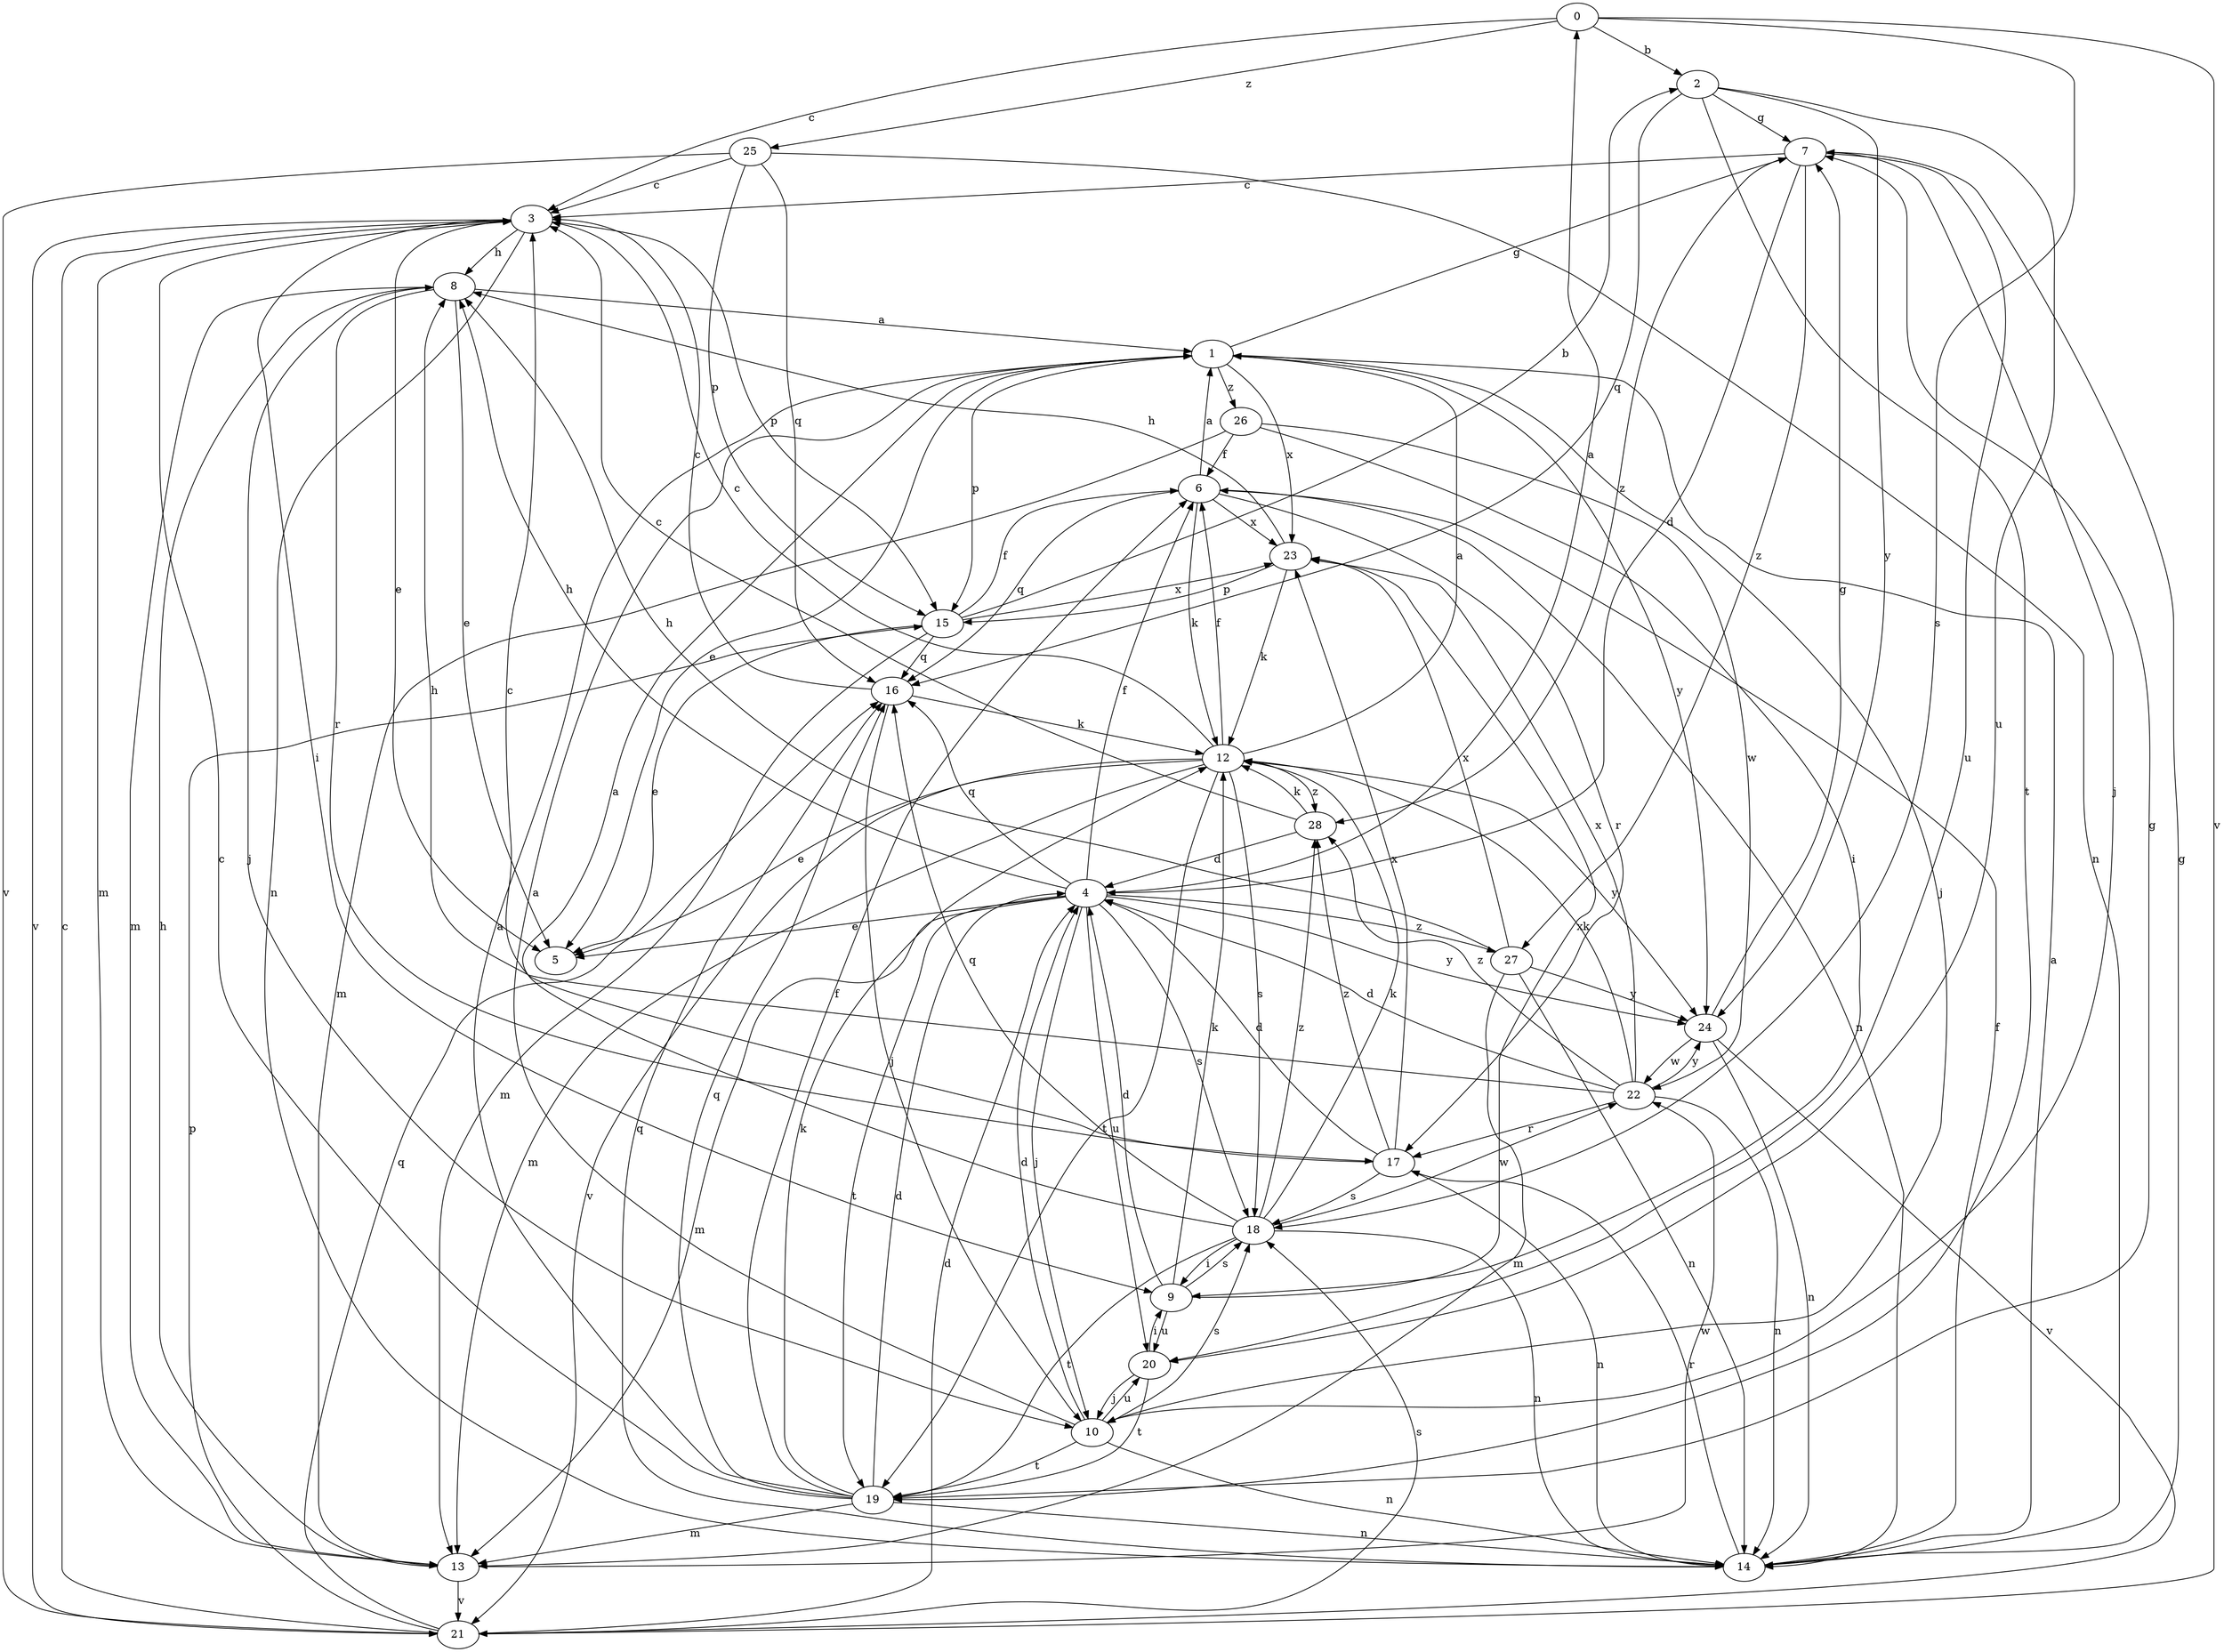 strict digraph  {
0;
1;
2;
3;
4;
5;
6;
7;
8;
9;
10;
12;
13;
14;
15;
16;
17;
18;
19;
20;
21;
22;
23;
24;
25;
26;
27;
28;
0 -> 2  [label=b];
0 -> 3  [label=c];
0 -> 18  [label=s];
0 -> 21  [label=v];
0 -> 25  [label=z];
1 -> 5  [label=e];
1 -> 7  [label=g];
1 -> 10  [label=j];
1 -> 15  [label=p];
1 -> 23  [label=x];
1 -> 24  [label=y];
1 -> 26  [label=z];
2 -> 7  [label=g];
2 -> 16  [label=q];
2 -> 19  [label=t];
2 -> 20  [label=u];
2 -> 24  [label=y];
3 -> 5  [label=e];
3 -> 8  [label=h];
3 -> 9  [label=i];
3 -> 13  [label=m];
3 -> 14  [label=n];
3 -> 15  [label=p];
3 -> 21  [label=v];
4 -> 0  [label=a];
4 -> 5  [label=e];
4 -> 6  [label=f];
4 -> 8  [label=h];
4 -> 10  [label=j];
4 -> 13  [label=m];
4 -> 16  [label=q];
4 -> 18  [label=s];
4 -> 19  [label=t];
4 -> 20  [label=u];
4 -> 24  [label=y];
4 -> 27  [label=z];
6 -> 1  [label=a];
6 -> 12  [label=k];
6 -> 14  [label=n];
6 -> 16  [label=q];
6 -> 17  [label=r];
6 -> 23  [label=x];
7 -> 3  [label=c];
7 -> 4  [label=d];
7 -> 10  [label=j];
7 -> 20  [label=u];
7 -> 27  [label=z];
7 -> 28  [label=z];
8 -> 1  [label=a];
8 -> 5  [label=e];
8 -> 10  [label=j];
8 -> 13  [label=m];
8 -> 17  [label=r];
9 -> 4  [label=d];
9 -> 12  [label=k];
9 -> 18  [label=s];
9 -> 20  [label=u];
9 -> 23  [label=x];
10 -> 1  [label=a];
10 -> 4  [label=d];
10 -> 14  [label=n];
10 -> 18  [label=s];
10 -> 19  [label=t];
10 -> 20  [label=u];
12 -> 1  [label=a];
12 -> 3  [label=c];
12 -> 5  [label=e];
12 -> 6  [label=f];
12 -> 13  [label=m];
12 -> 18  [label=s];
12 -> 19  [label=t];
12 -> 21  [label=v];
12 -> 24  [label=y];
12 -> 28  [label=z];
13 -> 8  [label=h];
13 -> 21  [label=v];
13 -> 22  [label=w];
14 -> 1  [label=a];
14 -> 6  [label=f];
14 -> 7  [label=g];
14 -> 16  [label=q];
14 -> 17  [label=r];
15 -> 2  [label=b];
15 -> 5  [label=e];
15 -> 6  [label=f];
15 -> 13  [label=m];
15 -> 16  [label=q];
15 -> 23  [label=x];
16 -> 3  [label=c];
16 -> 10  [label=j];
16 -> 12  [label=k];
17 -> 3  [label=c];
17 -> 4  [label=d];
17 -> 14  [label=n];
17 -> 18  [label=s];
17 -> 23  [label=x];
17 -> 28  [label=z];
18 -> 1  [label=a];
18 -> 9  [label=i];
18 -> 12  [label=k];
18 -> 14  [label=n];
18 -> 16  [label=q];
18 -> 19  [label=t];
18 -> 22  [label=w];
18 -> 28  [label=z];
19 -> 1  [label=a];
19 -> 3  [label=c];
19 -> 4  [label=d];
19 -> 6  [label=f];
19 -> 7  [label=g];
19 -> 12  [label=k];
19 -> 13  [label=m];
19 -> 14  [label=n];
19 -> 16  [label=q];
20 -> 9  [label=i];
20 -> 10  [label=j];
20 -> 19  [label=t];
21 -> 3  [label=c];
21 -> 4  [label=d];
21 -> 15  [label=p];
21 -> 16  [label=q];
21 -> 18  [label=s];
22 -> 4  [label=d];
22 -> 8  [label=h];
22 -> 12  [label=k];
22 -> 14  [label=n];
22 -> 17  [label=r];
22 -> 23  [label=x];
22 -> 24  [label=y];
22 -> 28  [label=z];
23 -> 8  [label=h];
23 -> 12  [label=k];
23 -> 15  [label=p];
24 -> 7  [label=g];
24 -> 14  [label=n];
24 -> 21  [label=v];
24 -> 22  [label=w];
25 -> 3  [label=c];
25 -> 14  [label=n];
25 -> 15  [label=p];
25 -> 16  [label=q];
25 -> 21  [label=v];
26 -> 6  [label=f];
26 -> 9  [label=i];
26 -> 13  [label=m];
26 -> 22  [label=w];
27 -> 8  [label=h];
27 -> 13  [label=m];
27 -> 14  [label=n];
27 -> 23  [label=x];
27 -> 24  [label=y];
28 -> 3  [label=c];
28 -> 4  [label=d];
28 -> 12  [label=k];
}
